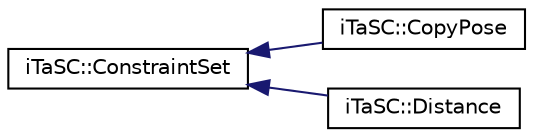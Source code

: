 digraph G
{
  edge [fontname="Helvetica",fontsize="10",labelfontname="Helvetica",labelfontsize="10"];
  node [fontname="Helvetica",fontsize="10",shape=record];
  rankdir=LR;
  Node1 [label="iTaSC::ConstraintSet",height=0.2,width=0.4,color="black", fillcolor="white", style="filled",URL="$d8/df4/classiTaSC_1_1ConstraintSet.html"];
  Node1 -> Node2 [dir=back,color="midnightblue",fontsize="10",style="solid",fontname="Helvetica"];
  Node2 [label="iTaSC::CopyPose",height=0.2,width=0.4,color="black", fillcolor="white", style="filled",URL="$d4/de3/classiTaSC_1_1CopyPose.html"];
  Node1 -> Node3 [dir=back,color="midnightblue",fontsize="10",style="solid",fontname="Helvetica"];
  Node3 [label="iTaSC::Distance",height=0.2,width=0.4,color="black", fillcolor="white", style="filled",URL="$d4/d1b/classiTaSC_1_1Distance.html"];
}
